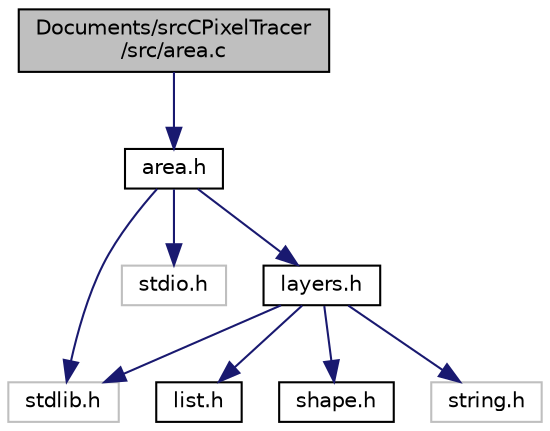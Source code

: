 digraph "Documents/srcCPixelTracer/src/area.c"
{
 // LATEX_PDF_SIZE
  edge [fontname="Helvetica",fontsize="10",labelfontname="Helvetica",labelfontsize="10"];
  node [fontname="Helvetica",fontsize="10",shape=record];
  Node1 [label="Documents/srcCPixelTracer\l/src/area.c",height=0.2,width=0.4,color="black", fillcolor="grey75", style="filled", fontcolor="black",tooltip="Gestion des zones et des listes de zones."];
  Node1 -> Node2 [color="midnightblue",fontsize="10",style="solid",fontname="Helvetica"];
  Node2 [label="area.h",height=0.2,width=0.4,color="black", fillcolor="white", style="filled",URL="$area_8h.html",tooltip="Définition de la structure et des fonctions pour la gestion des zones de dessin."];
  Node2 -> Node3 [color="midnightblue",fontsize="10",style="solid",fontname="Helvetica"];
  Node3 [label="stdlib.h",height=0.2,width=0.4,color="grey75", fillcolor="white", style="filled",tooltip=" "];
  Node2 -> Node4 [color="midnightblue",fontsize="10",style="solid",fontname="Helvetica"];
  Node4 [label="stdio.h",height=0.2,width=0.4,color="grey75", fillcolor="white", style="filled",tooltip=" "];
  Node2 -> Node5 [color="midnightblue",fontsize="10",style="solid",fontname="Helvetica"];
  Node5 [label="layers.h",height=0.2,width=0.4,color="black", fillcolor="white", style="filled",URL="$layers_8h.html",tooltip="Gestion des calques dans l'application de dessin vectoriel."];
  Node5 -> Node6 [color="midnightblue",fontsize="10",style="solid",fontname="Helvetica"];
  Node6 [label="list.h",height=0.2,width=0.4,color="black", fillcolor="white", style="filled",URL="$list_8h.html",tooltip="Définition et manipulation de listes doublement chaînées."];
  Node5 -> Node7 [color="midnightblue",fontsize="10",style="solid",fontname="Helvetica"];
  Node7 [label="shape.h",height=0.2,width=0.4,color="black", fillcolor="white", style="filled",URL="$shape_8h.html",tooltip="Définition des structures et fonctions pour la manipulation de différentes formes géométriques (point..."];
  Node5 -> Node3 [color="midnightblue",fontsize="10",style="solid",fontname="Helvetica"];
  Node5 -> Node8 [color="midnightblue",fontsize="10",style="solid",fontname="Helvetica"];
  Node8 [label="string.h",height=0.2,width=0.4,color="grey75", fillcolor="white", style="filled",tooltip=" "];
}

